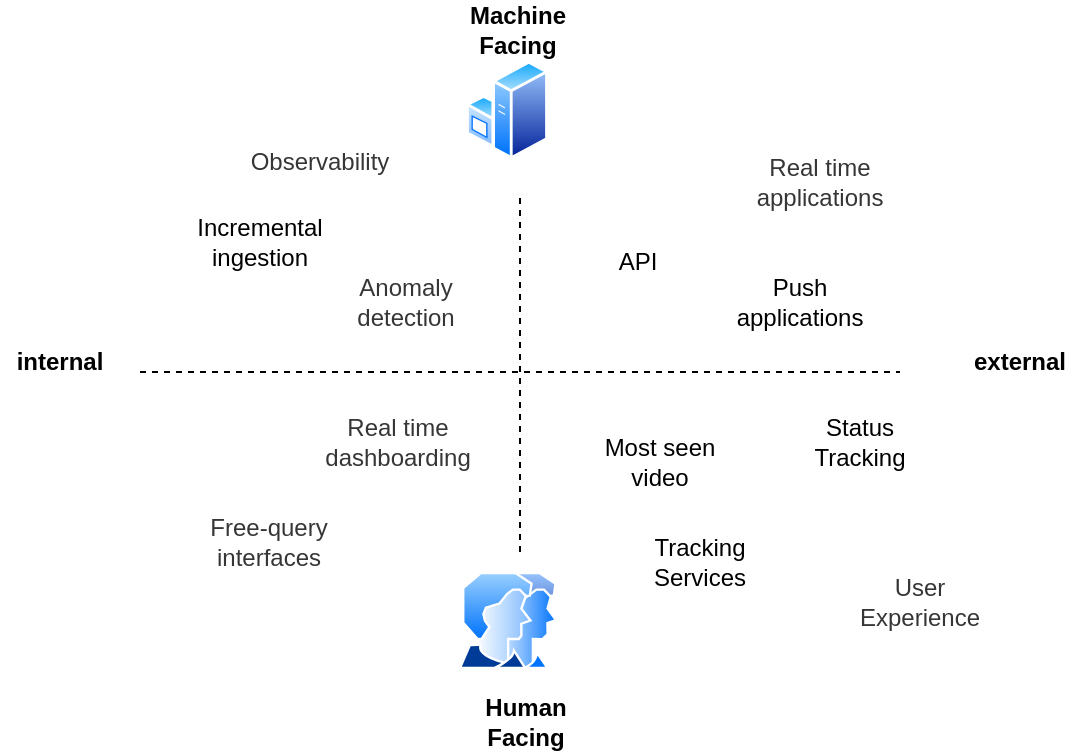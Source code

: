 <mxfile version="24.2.1" type="github" pages="2">
  <diagram name="4 dimensions applications" id="vhDD9LuewjdYic584G4Z">
    <mxGraphModel dx="867" dy="508" grid="1" gridSize="10" guides="1" tooltips="1" connect="1" arrows="1" fold="1" page="1" pageScale="1" pageWidth="827" pageHeight="1169" math="0" shadow="0">
      <root>
        <mxCell id="0" />
        <mxCell id="1" parent="0" />
        <mxCell id="qzlGYKkzMBbhx0EJonJk-3" value="" style="image;aspect=fixed;perimeter=ellipsePerimeter;html=1;align=center;shadow=0;dashed=0;spacingTop=3;image=img/lib/active_directory/windows_server.svg;" vertex="1" parent="1">
          <mxGeometry x="393" y="104" width="41" height="50" as="geometry" />
        </mxCell>
        <mxCell id="qzlGYKkzMBbhx0EJonJk-4" value="" style="image;aspect=fixed;perimeter=ellipsePerimeter;html=1;align=center;shadow=0;dashed=0;spacingTop=3;image=img/lib/active_directory/user_accounts.svg;" vertex="1" parent="1">
          <mxGeometry x="389" y="360" width="50" height="48.5" as="geometry" />
        </mxCell>
        <mxCell id="qzlGYKkzMBbhx0EJonJk-5" value="Human Facing" style="text;html=1;align=center;verticalAlign=middle;whiteSpace=wrap;rounded=0;fontStyle=1" vertex="1" parent="1">
          <mxGeometry x="393" y="420" width="60" height="30" as="geometry" />
        </mxCell>
        <mxCell id="qzlGYKkzMBbhx0EJonJk-6" value="Machine Facing" style="text;html=1;align=center;verticalAlign=middle;whiteSpace=wrap;rounded=0;fontStyle=1" vertex="1" parent="1">
          <mxGeometry x="389" y="74" width="60" height="30" as="geometry" />
        </mxCell>
        <mxCell id="qzlGYKkzMBbhx0EJonJk-8" value="internal" style="text;html=1;align=center;verticalAlign=middle;whiteSpace=wrap;rounded=0;fontStyle=1" vertex="1" parent="1">
          <mxGeometry x="160" y="240" width="60" height="30" as="geometry" />
        </mxCell>
        <mxCell id="qzlGYKkzMBbhx0EJonJk-9" value="external" style="text;html=1;align=center;verticalAlign=middle;whiteSpace=wrap;rounded=0;fontStyle=1" vertex="1" parent="1">
          <mxGeometry x="640" y="240" width="60" height="30" as="geometry" />
        </mxCell>
        <mxCell id="qzlGYKkzMBbhx0EJonJk-10" value="" style="endArrow=none;html=1;rounded=0;dashed=1;" edge="1" parent="1">
          <mxGeometry width="50" height="50" relative="1" as="geometry">
            <mxPoint x="230" y="260" as="sourcePoint" />
            <mxPoint x="610" y="260" as="targetPoint" />
          </mxGeometry>
        </mxCell>
        <mxCell id="qzlGYKkzMBbhx0EJonJk-11" value="" style="endArrow=none;html=1;rounded=0;dashed=1;" edge="1" parent="1">
          <mxGeometry width="50" height="50" relative="1" as="geometry">
            <mxPoint x="420" y="350" as="sourcePoint" />
            <mxPoint x="420" y="170" as="targetPoint" />
          </mxGeometry>
        </mxCell>
        <mxCell id="qzlGYKkzMBbhx0EJonJk-12" value="Observability" style="text;html=1;align=center;verticalAlign=middle;whiteSpace=wrap;rounded=0;fontColor=#363636;" vertex="1" parent="1">
          <mxGeometry x="290" y="140" width="60" height="30" as="geometry" />
        </mxCell>
        <mxCell id="qzlGYKkzMBbhx0EJonJk-13" value="Real time dashboarding" style="text;html=1;align=center;verticalAlign=middle;whiteSpace=wrap;rounded=0;fontColor=#363636;" vertex="1" parent="1">
          <mxGeometry x="329" y="280" width="60" height="30" as="geometry" />
        </mxCell>
        <mxCell id="qzlGYKkzMBbhx0EJonJk-14" value="Real time applications" style="text;html=1;align=center;verticalAlign=middle;whiteSpace=wrap;rounded=0;fontColor=#363636;" vertex="1" parent="1">
          <mxGeometry x="540" y="150" width="60" height="30" as="geometry" />
        </mxCell>
        <mxCell id="qzlGYKkzMBbhx0EJonJk-15" value="User Experience" style="text;html=1;align=center;verticalAlign=middle;whiteSpace=wrap;rounded=0;fontColor=#363636;" vertex="1" parent="1">
          <mxGeometry x="590" y="360" width="60" height="30" as="geometry" />
        </mxCell>
        <mxCell id="qzlGYKkzMBbhx0EJonJk-16" value="API" style="text;html=1;align=center;verticalAlign=middle;whiteSpace=wrap;rounded=0;" vertex="1" parent="1">
          <mxGeometry x="449" y="190" width="60" height="30" as="geometry" />
        </mxCell>
        <mxCell id="qzlGYKkzMBbhx0EJonJk-17" value="Push applications" style="text;html=1;align=center;verticalAlign=middle;whiteSpace=wrap;rounded=0;" vertex="1" parent="1">
          <mxGeometry x="530" y="210" width="60" height="30" as="geometry" />
        </mxCell>
        <mxCell id="qzlGYKkzMBbhx0EJonJk-18" value="Most seen video" style="text;html=1;align=center;verticalAlign=middle;whiteSpace=wrap;rounded=0;" vertex="1" parent="1">
          <mxGeometry x="460" y="290" width="60" height="30" as="geometry" />
        </mxCell>
        <mxCell id="qzlGYKkzMBbhx0EJonJk-19" value="Tracking Services" style="text;html=1;align=center;verticalAlign=middle;whiteSpace=wrap;rounded=0;" vertex="1" parent="1">
          <mxGeometry x="480" y="340" width="60" height="30" as="geometry" />
        </mxCell>
        <mxCell id="qzlGYKkzMBbhx0EJonJk-20" value="Status Tracking" style="text;html=1;align=center;verticalAlign=middle;whiteSpace=wrap;rounded=0;" vertex="1" parent="1">
          <mxGeometry x="560" y="280" width="60" height="30" as="geometry" />
        </mxCell>
        <mxCell id="qzlGYKkzMBbhx0EJonJk-21" value="Incremental ingestion" style="text;html=1;align=center;verticalAlign=middle;whiteSpace=wrap;rounded=0;" vertex="1" parent="1">
          <mxGeometry x="260" y="180" width="60" height="30" as="geometry" />
        </mxCell>
        <mxCell id="qzlGYKkzMBbhx0EJonJk-22" value="Anomaly detection" style="text;html=1;align=center;verticalAlign=middle;whiteSpace=wrap;rounded=0;fontColor=#363636;" vertex="1" parent="1">
          <mxGeometry x="333" y="210" width="60" height="30" as="geometry" />
        </mxCell>
        <mxCell id="qzlGYKkzMBbhx0EJonJk-23" value="Free-query interfaces" style="text;html=1;align=center;verticalAlign=middle;whiteSpace=wrap;rounded=0;fontColor=#363636;" vertex="1" parent="1">
          <mxGeometry x="256" y="330" width="77" height="30" as="geometry" />
        </mxCell>
      </root>
    </mxGraphModel>
  </diagram>
  <diagram id="c19AFLrIARGVb9FmnEOI" name="Architecture">
    <mxGraphModel dx="954" dy="559" grid="1" gridSize="10" guides="1" tooltips="1" connect="1" arrows="1" fold="1" page="1" pageScale="1" pageWidth="827" pageHeight="1169" math="0" shadow="0">
      <root>
        <mxCell id="0" />
        <mxCell id="1" parent="0" />
        <mxCell id="FRl7U4wKjGyvQ4pmIc5y-10" value="" style="rounded=0;whiteSpace=wrap;html=1;" vertex="1" parent="1">
          <mxGeometry x="300" y="180" width="180" height="220" as="geometry" />
        </mxCell>
        <mxCell id="FRl7U4wKjGyvQ4pmIc5y-7" style="edgeStyle=orthogonalEdgeStyle;rounded=0;orthogonalLoop=1;jettySize=auto;html=1;exitX=1;exitY=0.5;exitDx=0;exitDy=0;" edge="1" parent="1" source="FRl7U4wKjGyvQ4pmIc5y-3">
          <mxGeometry relative="1" as="geometry">
            <mxPoint x="320" y="230" as="targetPoint" />
          </mxGeometry>
        </mxCell>
        <mxCell id="FRl7U4wKjGyvQ4pmIc5y-3" value="Event Producer" style="rounded=0;whiteSpace=wrap;html=1;fillColor=#dae8fc;strokeColor=#6c8ebf;" vertex="1" parent="1">
          <mxGeometry x="130" y="200" width="120" height="60" as="geometry" />
        </mxCell>
        <mxCell id="FRl7U4wKjGyvQ4pmIc5y-8" style="edgeStyle=orthogonalEdgeStyle;rounded=0;orthogonalLoop=1;jettySize=auto;html=1;exitX=1;exitY=0.5;exitDx=0;exitDy=0;" edge="1" parent="1" source="FRl7U4wKjGyvQ4pmIc5y-4">
          <mxGeometry relative="1" as="geometry">
            <mxPoint x="510" y="230" as="targetPoint" />
          </mxGeometry>
        </mxCell>
        <mxCell id="FRl7U4wKjGyvQ4pmIc5y-9" style="edgeStyle=orthogonalEdgeStyle;rounded=0;orthogonalLoop=1;jettySize=auto;html=1;exitX=0.5;exitY=1;exitDx=0;exitDy=0;entryX=0.5;entryY=0;entryDx=0;entryDy=0;" edge="1" parent="1" source="FRl7U4wKjGyvQ4pmIc5y-4" target="FRl7U4wKjGyvQ4pmIc5y-5">
          <mxGeometry relative="1" as="geometry" />
        </mxCell>
        <mxCell id="FRl7U4wKjGyvQ4pmIc5y-4" value="Streaming Platform" style="rounded=0;whiteSpace=wrap;html=1;fillColor=#f8cecc;strokeColor=#b85450;" vertex="1" parent="1">
          <mxGeometry x="330" y="200" width="120" height="60" as="geometry" />
        </mxCell>
        <mxCell id="FRl7U4wKjGyvQ4pmIc5y-5" value="Streaming Processor" style="rounded=0;whiteSpace=wrap;html=1;fillColor=#f8cecc;strokeColor=#b85450;" vertex="1" parent="1">
          <mxGeometry x="330" y="300" width="120" height="60" as="geometry" />
        </mxCell>
        <mxCell id="FRl7U4wKjGyvQ4pmIc5y-6" value="Service Layer" style="rounded=0;whiteSpace=wrap;html=1;fillColor=#d5e8d4;strokeColor=#82b366;" vertex="1" parent="1">
          <mxGeometry x="520" y="200" width="120" height="60" as="geometry" />
        </mxCell>
        <mxCell id="FRl7U4wKjGyvQ4pmIc5y-11" value="Streaming Database" style="text;html=1;align=center;verticalAlign=middle;whiteSpace=wrap;rounded=0;" vertex="1" parent="1">
          <mxGeometry x="350" y="400" width="130" height="30" as="geometry" />
        </mxCell>
        <mxCell id="FRl7U4wKjGyvQ4pmIc5y-15" style="edgeStyle=orthogonalEdgeStyle;rounded=0;orthogonalLoop=1;jettySize=auto;html=1;" edge="1" parent="1" source="FRl7U4wKjGyvQ4pmIc5y-12">
          <mxGeometry relative="1" as="geometry">
            <mxPoint x="660" y="340" as="targetPoint" />
          </mxGeometry>
        </mxCell>
        <mxCell id="FRl7U4wKjGyvQ4pmIc5y-12" value="Actor" style="shape=umlActor;verticalLabelPosition=bottom;verticalAlign=top;html=1;outlineConnect=0;" vertex="1" parent="1">
          <mxGeometry x="750" y="310" width="30" height="60" as="geometry" />
        </mxCell>
        <mxCell id="FRl7U4wKjGyvQ4pmIc5y-14" style="edgeStyle=orthogonalEdgeStyle;rounded=0;orthogonalLoop=1;jettySize=auto;html=1;" edge="1" parent="1" source="FRl7U4wKjGyvQ4pmIc5y-13">
          <mxGeometry relative="1" as="geometry">
            <mxPoint x="580" y="270" as="targetPoint" />
          </mxGeometry>
        </mxCell>
        <mxCell id="FRl7U4wKjGyvQ4pmIc5y-13" value="Applications" style="rounded=0;whiteSpace=wrap;html=1;fillColor=#e1d5e7;strokeColor=#9673a6;" vertex="1" parent="1">
          <mxGeometry x="520" y="310" width="120" height="60" as="geometry" />
        </mxCell>
      </root>
    </mxGraphModel>
  </diagram>
</mxfile>
